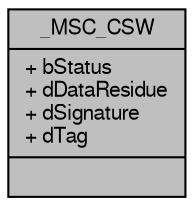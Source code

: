 digraph "_MSC_CSW"
{
  edge [fontname="FreeSans",fontsize="10",labelfontname="FreeSans",labelfontsize="10"];
  node [fontname="FreeSans",fontsize="10",shape=record];
  Node1 [label="{_MSC_CSW\n|+ bStatus\l+ dDataResidue\l+ dSignature\l+ dTag\l|}",height=0.2,width=0.4,color="black", fillcolor="grey75", style="filled", fontcolor="black"];
}
